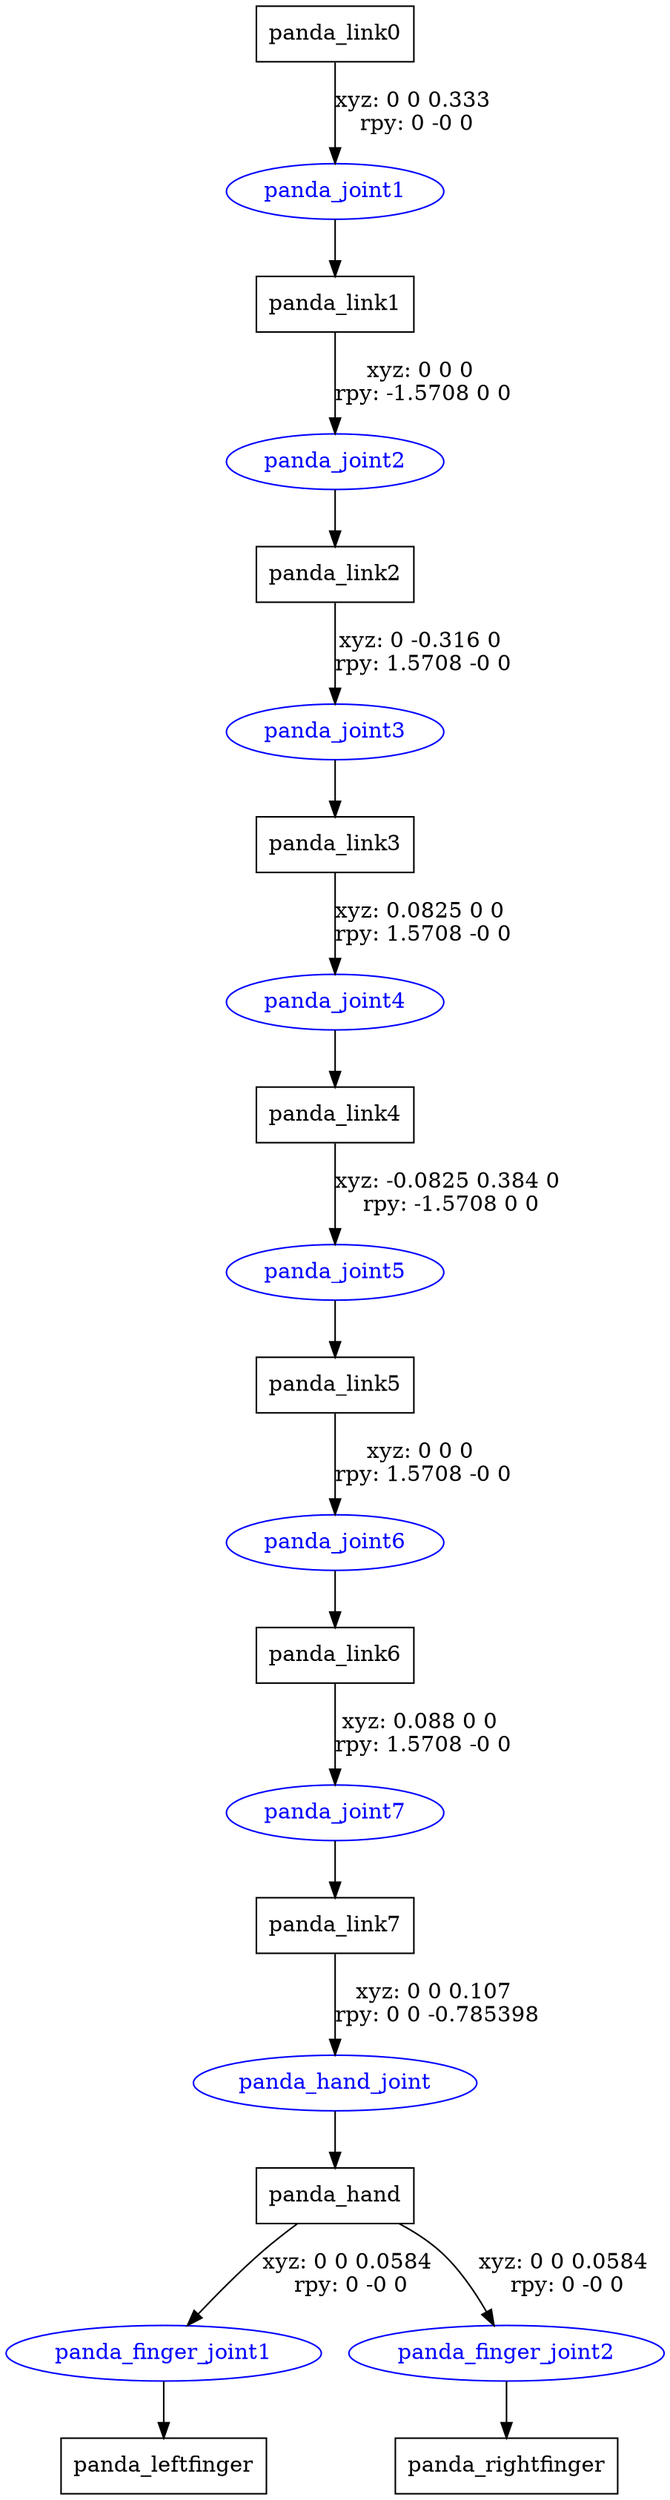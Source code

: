 digraph G {
node [shape=box];
"panda_link0" [label="panda_link0"];
"panda_link1" [label="panda_link1"];
"panda_link2" [label="panda_link2"];
"panda_link3" [label="panda_link3"];
"panda_link4" [label="panda_link4"];
"panda_link5" [label="panda_link5"];
"panda_link6" [label="panda_link6"];
"panda_link7" [label="panda_link7"];
"panda_hand" [label="panda_hand"];
"panda_leftfinger" [label="panda_leftfinger"];
"panda_rightfinger" [label="panda_rightfinger"];
node [shape=ellipse, color=blue, fontcolor=blue];
"panda_link0" -> "panda_joint1" [label="xyz: 0 0 0.333 \nrpy: 0 -0 0"]
"panda_joint1" -> "panda_link1"
"panda_link1" -> "panda_joint2" [label="xyz: 0 0 0 \nrpy: -1.5708 0 0"]
"panda_joint2" -> "panda_link2"
"panda_link2" -> "panda_joint3" [label="xyz: 0 -0.316 0 \nrpy: 1.5708 -0 0"]
"panda_joint3" -> "panda_link3"
"panda_link3" -> "panda_joint4" [label="xyz: 0.0825 0 0 \nrpy: 1.5708 -0 0"]
"panda_joint4" -> "panda_link4"
"panda_link4" -> "panda_joint5" [label="xyz: -0.0825 0.384 0 \nrpy: -1.5708 0 0"]
"panda_joint5" -> "panda_link5"
"panda_link5" -> "panda_joint6" [label="xyz: 0 0 0 \nrpy: 1.5708 -0 0"]
"panda_joint6" -> "panda_link6"
"panda_link6" -> "panda_joint7" [label="xyz: 0.088 0 0 \nrpy: 1.5708 -0 0"]
"panda_joint7" -> "panda_link7"
"panda_link7" -> "panda_hand_joint" [label="xyz: 0 0 0.107 \nrpy: 0 0 -0.785398"]
"panda_hand_joint" -> "panda_hand"
"panda_hand" -> "panda_finger_joint1" [label="xyz: 0 0 0.0584 \nrpy: 0 -0 0"]
"panda_finger_joint1" -> "panda_leftfinger"
"panda_hand" -> "panda_finger_joint2" [label="xyz: 0 0 0.0584 \nrpy: 0 -0 0"]
"panda_finger_joint2" -> "panda_rightfinger"
}
